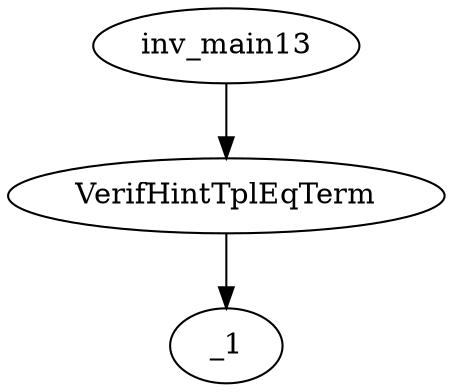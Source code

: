 digraph dag {
0 [label="inv_main13"];
1 [label="VerifHintTplEqTerm"];
2 [label="_1"];
0->1
1 -> 2
}
